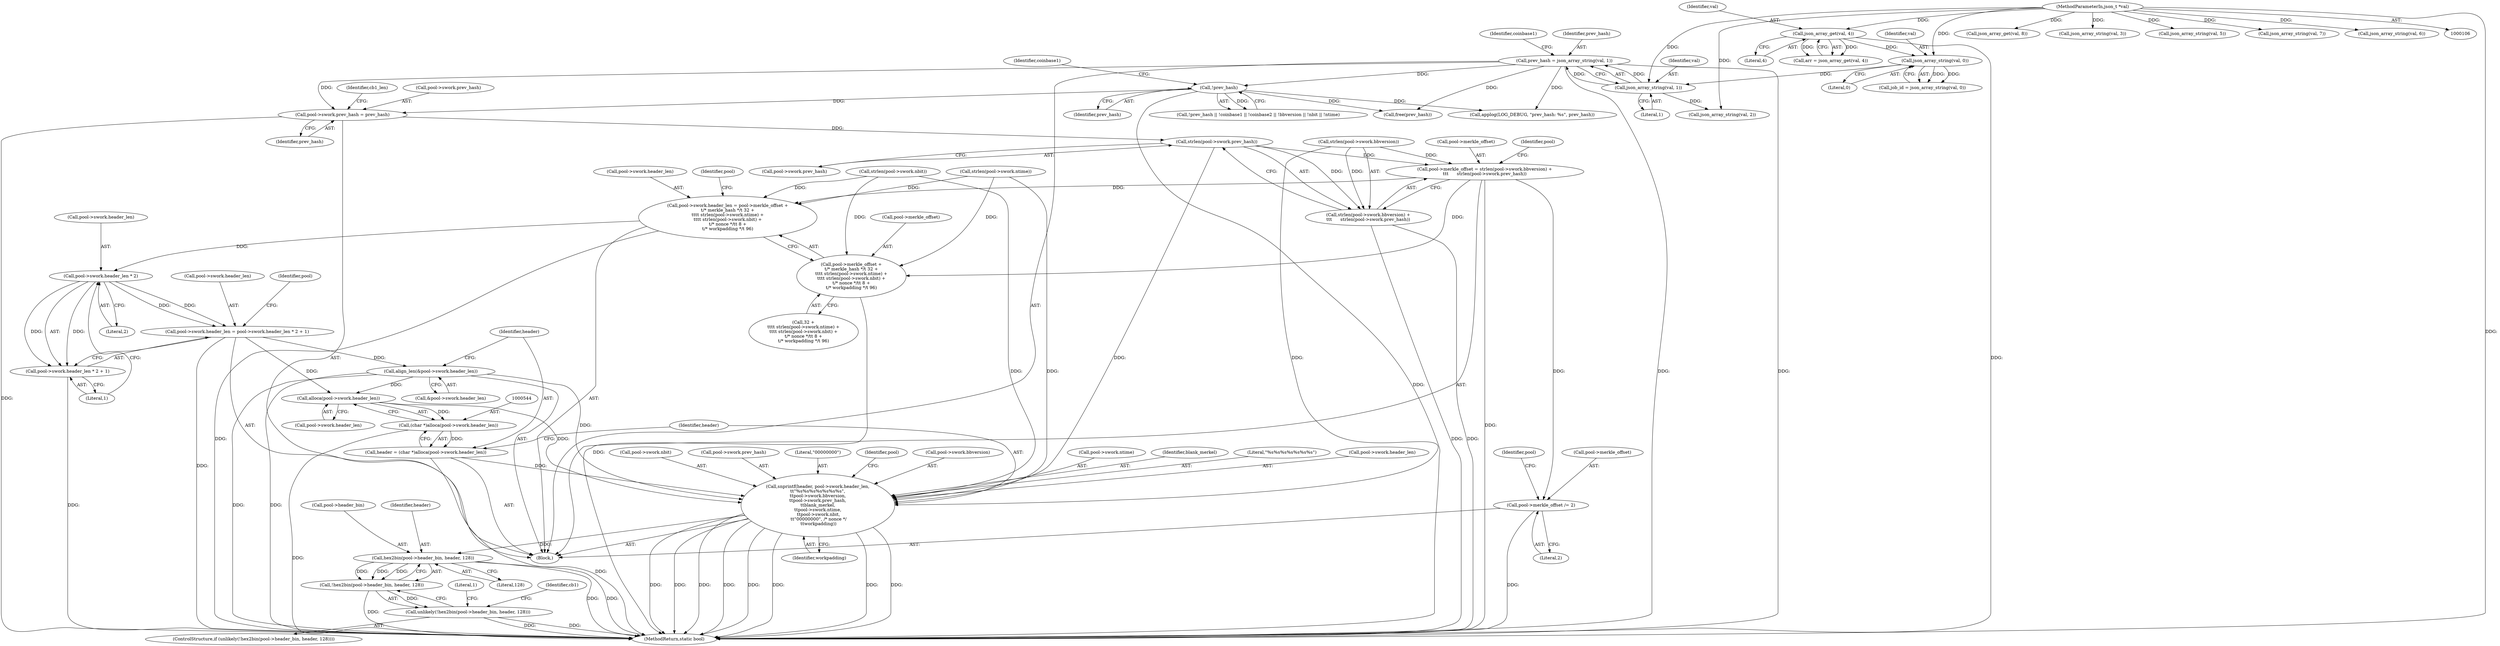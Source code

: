 digraph "0_sgminer_910c36089940e81fb85c65b8e63dcd2fac71470c@API" {
"1000479" [label="(Call,strlen(pool->swork.prev_hash))"];
"1000282" [label="(Call,pool->swork.prev_hash = prev_hash)"];
"1000194" [label="(Call,!prev_hash)"];
"1000153" [label="(Call,prev_hash = json_array_string(val, 1))"];
"1000155" [label="(Call,json_array_string(val, 1))"];
"1000150" [label="(Call,json_array_string(val, 0))"];
"1000133" [label="(Call,json_array_get(val, 4))"];
"1000108" [label="(MethodParameterIn,json_t *val)"];
"1000468" [label="(Call,pool->merkle_offset = strlen(pool->swork.bbversion) +\n\t\t\t      strlen(pool->swork.prev_hash))"];
"1000485" [label="(Call,pool->swork.header_len = pool->merkle_offset +\n\t/* merkle_hash */\t 32 +\n\t\t\t\t strlen(pool->swork.ntime) +\n\t\t\t\t strlen(pool->swork.nbit) +\n\t/* nonce */\t\t 8 +\n\t/* workpadding */\t 96)"];
"1000526" [label="(Call,pool->swork.header_len * 2)"];
"1000519" [label="(Call,pool->swork.header_len = pool->swork.header_len * 2 + 1)"];
"1000534" [label="(Call,align_len(&pool->swork.header_len))"];
"1000545" [label="(Call,alloca(pool->swork.header_len))"];
"1000543" [label="(Call,(char *)alloca(pool->swork.header_len))"];
"1000541" [label="(Call,header = (char *)alloca(pool->swork.header_len))"];
"1000551" [label="(Call,snprintf(header, pool->swork.header_len,\n\t\t\"%s%s%s%s%s%s%s\",\n\t\tpool->swork.bbversion,\n\t\tpool->swork.prev_hash,\n\t\tblank_merkel,\n\t\tpool->swork.ntime,\n \t\tpool->swork.nbit,\n \t\t\"00000000\", /* nonce */\n \t\tworkpadding))"];
"1000585" [label="(Call,hex2bin(pool->header_bin, header, 128))"];
"1000584" [label="(Call,!hex2bin(pool->header_bin, header, 128))"];
"1000583" [label="(Call,unlikely(!hex2bin(pool->header_bin, header, 128)))"];
"1000525" [label="(Call,pool->swork.header_len * 2 + 1)"];
"1000491" [label="(Call,pool->merkle_offset +\n\t/* merkle_hash */\t 32 +\n\t\t\t\t strlen(pool->swork.ntime) +\n\t\t\t\t strlen(pool->swork.nbit) +\n\t/* nonce */\t\t 8 +\n\t/* workpadding */\t 96)"];
"1000514" [label="(Call,pool->merkle_offset /= 2)"];
"1000472" [label="(Call,strlen(pool->swork.bbversion) +\n\t\t\t      strlen(pool->swork.prev_hash))"];
"1000592" [label="(Literal,1)"];
"1000148" [label="(Call,job_id = json_array_string(val, 0))"];
"1000195" [label="(Identifier,prev_hash)"];
"1000570" [label="(Call,pool->swork.ntime)"];
"1000217" [label="(Call,free(prev_hash))"];
"1000701" [label="(Call,applog(LOG_DEBUG, \"prev_hash: %s\", prev_hash))"];
"1000155" [label="(Call,json_array_string(val, 1))"];
"1000542" [label="(Identifier,header)"];
"1000108" [label="(MethodParameterIn,json_t *val)"];
"1000543" [label="(Call,(char *)alloca(pool->swork.header_len))"];
"1000152" [label="(Literal,0)"];
"1000584" [label="(Call,!hex2bin(pool->header_bin, header, 128))"];
"1000569" [label="(Identifier,blank_merkel)"];
"1000595" [label="(Identifier,cb1)"];
"1000535" [label="(Call,&pool->swork.header_len)"];
"1000186" [label="(Call,json_array_get(val, 8))"];
"1000131" [label="(Call,arr = json_array_get(val, 4))"];
"1000290" [label="(Identifier,cb1_len)"];
"1000525" [label="(Call,pool->swork.header_len * 2 + 1)"];
"1000498" [label="(Call,strlen(pool->swork.ntime))"];
"1000157" [label="(Literal,1)"];
"1000532" [label="(Literal,2)"];
"1000488" [label="(Identifier,pool)"];
"1000154" [label="(Identifier,prev_hash)"];
"1000581" [label="(Identifier,workpadding)"];
"1000558" [label="(Literal,\"%s%s%s%s%s%s%s\")"];
"1000589" [label="(Identifier,header)"];
"1000193" [label="(Call,!prev_hash || !coinbase1 || !coinbase2 || !bbversion || !nbit || !ntime)"];
"1000526" [label="(Call,pool->swork.header_len * 2)"];
"1000527" [label="(Call,pool->swork.header_len)"];
"1000491" [label="(Call,pool->merkle_offset +\n\t/* merkle_hash */\t 32 +\n\t\t\t\t strlen(pool->swork.ntime) +\n\t\t\t\t strlen(pool->swork.nbit) +\n\t/* nonce */\t\t 8 +\n\t/* workpadding */\t 96)"];
"1000551" [label="(Call,snprintf(header, pool->swork.header_len,\n\t\t\"%s%s%s%s%s%s%s\",\n\t\tpool->swork.bbversion,\n\t\tpool->swork.prev_hash,\n\t\tblank_merkel,\n\t\tpool->swork.ntime,\n \t\tpool->swork.nbit,\n \t\t\"00000000\", /* nonce */\n \t\tworkpadding))"];
"1000590" [label="(Literal,128)"];
"1000288" [label="(Identifier,prev_hash)"];
"1000153" [label="(Call,prev_hash = json_array_string(val, 1))"];
"1000150" [label="(Call,json_array_string(val, 0))"];
"1000160" [label="(Call,json_array_string(val, 2))"];
"1000165" [label="(Call,json_array_string(val, 3))"];
"1000194" [label="(Call,!prev_hash)"];
"1000585" [label="(Call,hex2bin(pool->header_bin, header, 128))"];
"1000479" [label="(Call,strlen(pool->swork.prev_hash))"];
"1000553" [label="(Call,pool->swork.header_len)"];
"1000552" [label="(Identifier,header)"];
"1000533" [label="(Literal,1)"];
"1000486" [label="(Call,pool->swork.header_len)"];
"1000485" [label="(Call,pool->swork.header_len = pool->merkle_offset +\n\t/* merkle_hash */\t 32 +\n\t\t\t\t strlen(pool->swork.ntime) +\n\t\t\t\t strlen(pool->swork.nbit) +\n\t/* nonce */\t\t 8 +\n\t/* workpadding */\t 96)"];
"1000515" [label="(Call,pool->merkle_offset)"];
"1000520" [label="(Call,pool->swork.header_len)"];
"1000518" [label="(Literal,2)"];
"1000170" [label="(Call,json_array_string(val, 5))"];
"1000159" [label="(Identifier,coinbase1)"];
"1000583" [label="(Call,unlikely(!hex2bin(pool->header_bin, header, 128)))"];
"1000541" [label="(Call,header = (char *)alloca(pool->swork.header_len))"];
"1000575" [label="(Call,pool->swork.nbit)"];
"1000180" [label="(Call,json_array_string(val, 7))"];
"1000546" [label="(Call,pool->swork.header_len)"];
"1000198" [label="(Identifier,coinbase1)"];
"1000564" [label="(Call,pool->swork.prev_hash)"];
"1000586" [label="(Call,pool->header_bin)"];
"1000495" [label="(Call,32 +\n\t\t\t\t strlen(pool->swork.ntime) +\n\t\t\t\t strlen(pool->swork.nbit) +\n\t/* nonce */\t\t 8 +\n\t/* workpadding */\t 96)"];
"1000580" [label="(Literal,\"00000000\")"];
"1000468" [label="(Call,pool->merkle_offset = strlen(pool->swork.bbversion) +\n\t\t\t      strlen(pool->swork.prev_hash))"];
"1000469" [label="(Call,pool->merkle_offset)"];
"1000519" [label="(Call,pool->swork.header_len = pool->swork.header_len * 2 + 1)"];
"1000282" [label="(Call,pool->swork.prev_hash = prev_hash)"];
"1000135" [label="(Literal,4)"];
"1000587" [label="(Identifier,pool)"];
"1000175" [label="(Call,json_array_string(val, 6))"];
"1000516" [label="(Identifier,pool)"];
"1000559" [label="(Call,pool->swork.bbversion)"];
"1000109" [label="(Block,)"];
"1000472" [label="(Call,strlen(pool->swork.bbversion) +\n\t\t\t      strlen(pool->swork.prev_hash))"];
"1000522" [label="(Identifier,pool)"];
"1000538" [label="(Identifier,pool)"];
"1000514" [label="(Call,pool->merkle_offset /= 2)"];
"1000545" [label="(Call,alloca(pool->swork.header_len))"];
"1000151" [label="(Identifier,val)"];
"1000473" [label="(Call,strlen(pool->swork.bbversion))"];
"1000534" [label="(Call,align_len(&pool->swork.header_len))"];
"1000505" [label="(Call,strlen(pool->swork.nbit))"];
"1000156" [label="(Identifier,val)"];
"1000492" [label="(Call,pool->merkle_offset)"];
"1000480" [label="(Call,pool->swork.prev_hash)"];
"1000283" [label="(Call,pool->swork.prev_hash)"];
"1000133" [label="(Call,json_array_get(val, 4))"];
"1000759" [label="(MethodReturn,static bool)"];
"1000134" [label="(Identifier,val)"];
"1000582" [label="(ControlStructure,if (unlikely(!hex2bin(pool->header_bin, header, 128))))"];
"1000479" -> "1000472"  [label="AST: "];
"1000479" -> "1000480"  [label="CFG: "];
"1000480" -> "1000479"  [label="AST: "];
"1000472" -> "1000479"  [label="CFG: "];
"1000479" -> "1000468"  [label="DDG: "];
"1000479" -> "1000472"  [label="DDG: "];
"1000282" -> "1000479"  [label="DDG: "];
"1000479" -> "1000551"  [label="DDG: "];
"1000282" -> "1000109"  [label="AST: "];
"1000282" -> "1000288"  [label="CFG: "];
"1000283" -> "1000282"  [label="AST: "];
"1000288" -> "1000282"  [label="AST: "];
"1000290" -> "1000282"  [label="CFG: "];
"1000282" -> "1000759"  [label="DDG: "];
"1000194" -> "1000282"  [label="DDG: "];
"1000153" -> "1000282"  [label="DDG: "];
"1000194" -> "1000193"  [label="AST: "];
"1000194" -> "1000195"  [label="CFG: "];
"1000195" -> "1000194"  [label="AST: "];
"1000198" -> "1000194"  [label="CFG: "];
"1000193" -> "1000194"  [label="CFG: "];
"1000194" -> "1000759"  [label="DDG: "];
"1000194" -> "1000193"  [label="DDG: "];
"1000153" -> "1000194"  [label="DDG: "];
"1000194" -> "1000217"  [label="DDG: "];
"1000194" -> "1000701"  [label="DDG: "];
"1000153" -> "1000109"  [label="AST: "];
"1000153" -> "1000155"  [label="CFG: "];
"1000154" -> "1000153"  [label="AST: "];
"1000155" -> "1000153"  [label="AST: "];
"1000159" -> "1000153"  [label="CFG: "];
"1000153" -> "1000759"  [label="DDG: "];
"1000153" -> "1000759"  [label="DDG: "];
"1000155" -> "1000153"  [label="DDG: "];
"1000155" -> "1000153"  [label="DDG: "];
"1000153" -> "1000217"  [label="DDG: "];
"1000153" -> "1000701"  [label="DDG: "];
"1000155" -> "1000157"  [label="CFG: "];
"1000156" -> "1000155"  [label="AST: "];
"1000157" -> "1000155"  [label="AST: "];
"1000150" -> "1000155"  [label="DDG: "];
"1000108" -> "1000155"  [label="DDG: "];
"1000155" -> "1000160"  [label="DDG: "];
"1000150" -> "1000148"  [label="AST: "];
"1000150" -> "1000152"  [label="CFG: "];
"1000151" -> "1000150"  [label="AST: "];
"1000152" -> "1000150"  [label="AST: "];
"1000148" -> "1000150"  [label="CFG: "];
"1000150" -> "1000148"  [label="DDG: "];
"1000150" -> "1000148"  [label="DDG: "];
"1000133" -> "1000150"  [label="DDG: "];
"1000108" -> "1000150"  [label="DDG: "];
"1000133" -> "1000131"  [label="AST: "];
"1000133" -> "1000135"  [label="CFG: "];
"1000134" -> "1000133"  [label="AST: "];
"1000135" -> "1000133"  [label="AST: "];
"1000131" -> "1000133"  [label="CFG: "];
"1000133" -> "1000759"  [label="DDG: "];
"1000133" -> "1000131"  [label="DDG: "];
"1000133" -> "1000131"  [label="DDG: "];
"1000108" -> "1000133"  [label="DDG: "];
"1000108" -> "1000106"  [label="AST: "];
"1000108" -> "1000759"  [label="DDG: "];
"1000108" -> "1000160"  [label="DDG: "];
"1000108" -> "1000165"  [label="DDG: "];
"1000108" -> "1000170"  [label="DDG: "];
"1000108" -> "1000175"  [label="DDG: "];
"1000108" -> "1000180"  [label="DDG: "];
"1000108" -> "1000186"  [label="DDG: "];
"1000468" -> "1000109"  [label="AST: "];
"1000468" -> "1000472"  [label="CFG: "];
"1000469" -> "1000468"  [label="AST: "];
"1000472" -> "1000468"  [label="AST: "];
"1000488" -> "1000468"  [label="CFG: "];
"1000468" -> "1000759"  [label="DDG: "];
"1000473" -> "1000468"  [label="DDG: "];
"1000468" -> "1000485"  [label="DDG: "];
"1000468" -> "1000491"  [label="DDG: "];
"1000468" -> "1000514"  [label="DDG: "];
"1000485" -> "1000109"  [label="AST: "];
"1000485" -> "1000491"  [label="CFG: "];
"1000486" -> "1000485"  [label="AST: "];
"1000491" -> "1000485"  [label="AST: "];
"1000516" -> "1000485"  [label="CFG: "];
"1000485" -> "1000759"  [label="DDG: "];
"1000498" -> "1000485"  [label="DDG: "];
"1000505" -> "1000485"  [label="DDG: "];
"1000485" -> "1000526"  [label="DDG: "];
"1000526" -> "1000525"  [label="AST: "];
"1000526" -> "1000532"  [label="CFG: "];
"1000527" -> "1000526"  [label="AST: "];
"1000532" -> "1000526"  [label="AST: "];
"1000533" -> "1000526"  [label="CFG: "];
"1000526" -> "1000519"  [label="DDG: "];
"1000526" -> "1000519"  [label="DDG: "];
"1000526" -> "1000525"  [label="DDG: "];
"1000526" -> "1000525"  [label="DDG: "];
"1000519" -> "1000109"  [label="AST: "];
"1000519" -> "1000525"  [label="CFG: "];
"1000520" -> "1000519"  [label="AST: "];
"1000525" -> "1000519"  [label="AST: "];
"1000538" -> "1000519"  [label="CFG: "];
"1000519" -> "1000759"  [label="DDG: "];
"1000519" -> "1000534"  [label="DDG: "];
"1000519" -> "1000545"  [label="DDG: "];
"1000534" -> "1000109"  [label="AST: "];
"1000534" -> "1000535"  [label="CFG: "];
"1000535" -> "1000534"  [label="AST: "];
"1000542" -> "1000534"  [label="CFG: "];
"1000534" -> "1000759"  [label="DDG: "];
"1000534" -> "1000759"  [label="DDG: "];
"1000534" -> "1000545"  [label="DDG: "];
"1000534" -> "1000551"  [label="DDG: "];
"1000545" -> "1000543"  [label="AST: "];
"1000545" -> "1000546"  [label="CFG: "];
"1000546" -> "1000545"  [label="AST: "];
"1000543" -> "1000545"  [label="CFG: "];
"1000545" -> "1000543"  [label="DDG: "];
"1000545" -> "1000551"  [label="DDG: "];
"1000543" -> "1000541"  [label="AST: "];
"1000544" -> "1000543"  [label="AST: "];
"1000541" -> "1000543"  [label="CFG: "];
"1000543" -> "1000759"  [label="DDG: "];
"1000543" -> "1000541"  [label="DDG: "];
"1000541" -> "1000109"  [label="AST: "];
"1000542" -> "1000541"  [label="AST: "];
"1000552" -> "1000541"  [label="CFG: "];
"1000541" -> "1000759"  [label="DDG: "];
"1000541" -> "1000551"  [label="DDG: "];
"1000551" -> "1000109"  [label="AST: "];
"1000551" -> "1000581"  [label="CFG: "];
"1000552" -> "1000551"  [label="AST: "];
"1000553" -> "1000551"  [label="AST: "];
"1000558" -> "1000551"  [label="AST: "];
"1000559" -> "1000551"  [label="AST: "];
"1000564" -> "1000551"  [label="AST: "];
"1000569" -> "1000551"  [label="AST: "];
"1000570" -> "1000551"  [label="AST: "];
"1000575" -> "1000551"  [label="AST: "];
"1000580" -> "1000551"  [label="AST: "];
"1000581" -> "1000551"  [label="AST: "];
"1000587" -> "1000551"  [label="CFG: "];
"1000551" -> "1000759"  [label="DDG: "];
"1000551" -> "1000759"  [label="DDG: "];
"1000551" -> "1000759"  [label="DDG: "];
"1000551" -> "1000759"  [label="DDG: "];
"1000551" -> "1000759"  [label="DDG: "];
"1000551" -> "1000759"  [label="DDG: "];
"1000551" -> "1000759"  [label="DDG: "];
"1000551" -> "1000759"  [label="DDG: "];
"1000473" -> "1000551"  [label="DDG: "];
"1000498" -> "1000551"  [label="DDG: "];
"1000505" -> "1000551"  [label="DDG: "];
"1000551" -> "1000585"  [label="DDG: "];
"1000585" -> "1000584"  [label="AST: "];
"1000585" -> "1000590"  [label="CFG: "];
"1000586" -> "1000585"  [label="AST: "];
"1000589" -> "1000585"  [label="AST: "];
"1000590" -> "1000585"  [label="AST: "];
"1000584" -> "1000585"  [label="CFG: "];
"1000585" -> "1000759"  [label="DDG: "];
"1000585" -> "1000759"  [label="DDG: "];
"1000585" -> "1000584"  [label="DDG: "];
"1000585" -> "1000584"  [label="DDG: "];
"1000585" -> "1000584"  [label="DDG: "];
"1000584" -> "1000583"  [label="AST: "];
"1000583" -> "1000584"  [label="CFG: "];
"1000584" -> "1000759"  [label="DDG: "];
"1000584" -> "1000583"  [label="DDG: "];
"1000583" -> "1000582"  [label="AST: "];
"1000592" -> "1000583"  [label="CFG: "];
"1000595" -> "1000583"  [label="CFG: "];
"1000583" -> "1000759"  [label="DDG: "];
"1000583" -> "1000759"  [label="DDG: "];
"1000525" -> "1000533"  [label="CFG: "];
"1000533" -> "1000525"  [label="AST: "];
"1000525" -> "1000759"  [label="DDG: "];
"1000491" -> "1000495"  [label="CFG: "];
"1000492" -> "1000491"  [label="AST: "];
"1000495" -> "1000491"  [label="AST: "];
"1000491" -> "1000759"  [label="DDG: "];
"1000498" -> "1000491"  [label="DDG: "];
"1000505" -> "1000491"  [label="DDG: "];
"1000514" -> "1000109"  [label="AST: "];
"1000514" -> "1000518"  [label="CFG: "];
"1000515" -> "1000514"  [label="AST: "];
"1000518" -> "1000514"  [label="AST: "];
"1000522" -> "1000514"  [label="CFG: "];
"1000514" -> "1000759"  [label="DDG: "];
"1000473" -> "1000472"  [label="AST: "];
"1000472" -> "1000759"  [label="DDG: "];
"1000472" -> "1000759"  [label="DDG: "];
"1000473" -> "1000472"  [label="DDG: "];
}
